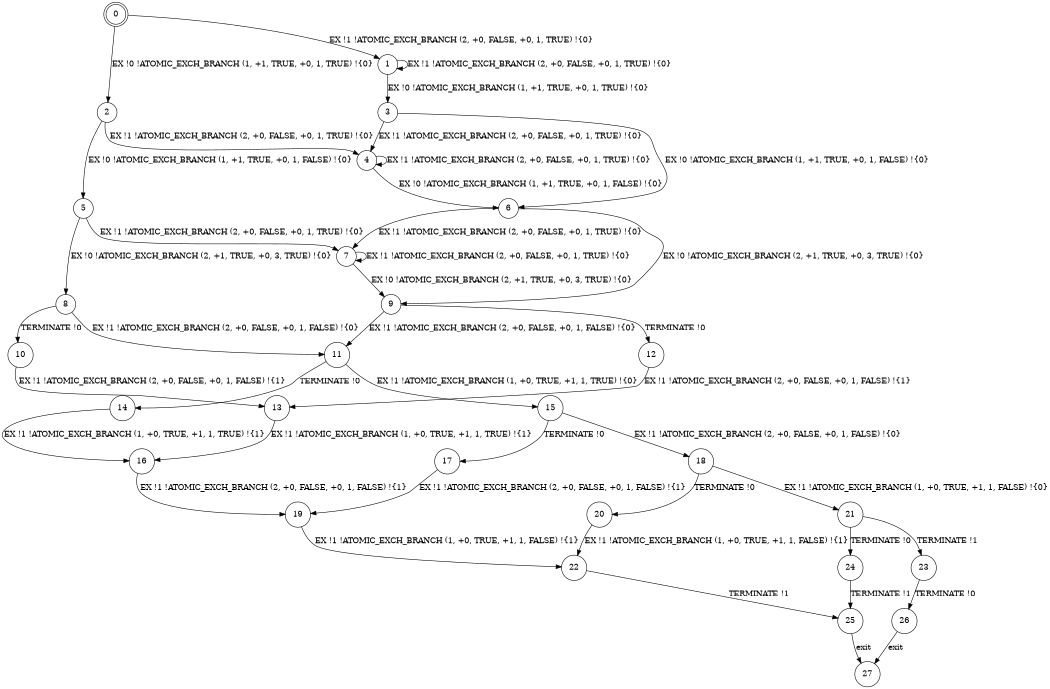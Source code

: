 digraph BCG {
size = "7, 10.5";
center = TRUE;
node [shape = circle];
0 [peripheries = 2];
0 -> 1 [label = "EX !1 !ATOMIC_EXCH_BRANCH (2, +0, FALSE, +0, 1, TRUE) !{0}"];
0 -> 2 [label = "EX !0 !ATOMIC_EXCH_BRANCH (1, +1, TRUE, +0, 1, TRUE) !{0}"];
1 -> 3 [label = "EX !0 !ATOMIC_EXCH_BRANCH (1, +1, TRUE, +0, 1, TRUE) !{0}"];
1 -> 1 [label = "EX !1 !ATOMIC_EXCH_BRANCH (2, +0, FALSE, +0, 1, TRUE) !{0}"];
2 -> 4 [label = "EX !1 !ATOMIC_EXCH_BRANCH (2, +0, FALSE, +0, 1, TRUE) !{0}"];
2 -> 5 [label = "EX !0 !ATOMIC_EXCH_BRANCH (1, +1, TRUE, +0, 1, FALSE) !{0}"];
3 -> 4 [label = "EX !1 !ATOMIC_EXCH_BRANCH (2, +0, FALSE, +0, 1, TRUE) !{0}"];
3 -> 6 [label = "EX !0 !ATOMIC_EXCH_BRANCH (1, +1, TRUE, +0, 1, FALSE) !{0}"];
4 -> 4 [label = "EX !1 !ATOMIC_EXCH_BRANCH (2, +0, FALSE, +0, 1, TRUE) !{0}"];
4 -> 6 [label = "EX !0 !ATOMIC_EXCH_BRANCH (1, +1, TRUE, +0, 1, FALSE) !{0}"];
5 -> 7 [label = "EX !1 !ATOMIC_EXCH_BRANCH (2, +0, FALSE, +0, 1, TRUE) !{0}"];
5 -> 8 [label = "EX !0 !ATOMIC_EXCH_BRANCH (2, +1, TRUE, +0, 3, TRUE) !{0}"];
6 -> 7 [label = "EX !1 !ATOMIC_EXCH_BRANCH (2, +0, FALSE, +0, 1, TRUE) !{0}"];
6 -> 9 [label = "EX !0 !ATOMIC_EXCH_BRANCH (2, +1, TRUE, +0, 3, TRUE) !{0}"];
7 -> 7 [label = "EX !1 !ATOMIC_EXCH_BRANCH (2, +0, FALSE, +0, 1, TRUE) !{0}"];
7 -> 9 [label = "EX !0 !ATOMIC_EXCH_BRANCH (2, +1, TRUE, +0, 3, TRUE) !{0}"];
8 -> 10 [label = "TERMINATE !0"];
8 -> 11 [label = "EX !1 !ATOMIC_EXCH_BRANCH (2, +0, FALSE, +0, 1, FALSE) !{0}"];
9 -> 12 [label = "TERMINATE !0"];
9 -> 11 [label = "EX !1 !ATOMIC_EXCH_BRANCH (2, +0, FALSE, +0, 1, FALSE) !{0}"];
10 -> 13 [label = "EX !1 !ATOMIC_EXCH_BRANCH (2, +0, FALSE, +0, 1, FALSE) !{1}"];
11 -> 14 [label = "TERMINATE !0"];
11 -> 15 [label = "EX !1 !ATOMIC_EXCH_BRANCH (1, +0, TRUE, +1, 1, TRUE) !{0}"];
12 -> 13 [label = "EX !1 !ATOMIC_EXCH_BRANCH (2, +0, FALSE, +0, 1, FALSE) !{1}"];
13 -> 16 [label = "EX !1 !ATOMIC_EXCH_BRANCH (1, +0, TRUE, +1, 1, TRUE) !{1}"];
14 -> 16 [label = "EX !1 !ATOMIC_EXCH_BRANCH (1, +0, TRUE, +1, 1, TRUE) !{1}"];
15 -> 17 [label = "TERMINATE !0"];
15 -> 18 [label = "EX !1 !ATOMIC_EXCH_BRANCH (2, +0, FALSE, +0, 1, FALSE) !{0}"];
16 -> 19 [label = "EX !1 !ATOMIC_EXCH_BRANCH (2, +0, FALSE, +0, 1, FALSE) !{1}"];
17 -> 19 [label = "EX !1 !ATOMIC_EXCH_BRANCH (2, +0, FALSE, +0, 1, FALSE) !{1}"];
18 -> 20 [label = "TERMINATE !0"];
18 -> 21 [label = "EX !1 !ATOMIC_EXCH_BRANCH (1, +0, TRUE, +1, 1, FALSE) !{0}"];
19 -> 22 [label = "EX !1 !ATOMIC_EXCH_BRANCH (1, +0, TRUE, +1, 1, FALSE) !{1}"];
20 -> 22 [label = "EX !1 !ATOMIC_EXCH_BRANCH (1, +0, TRUE, +1, 1, FALSE) !{1}"];
21 -> 23 [label = "TERMINATE !1"];
21 -> 24 [label = "TERMINATE !0"];
22 -> 25 [label = "TERMINATE !1"];
23 -> 26 [label = "TERMINATE !0"];
24 -> 25 [label = "TERMINATE !1"];
25 -> 27 [label = "exit"];
26 -> 27 [label = "exit"];
}

